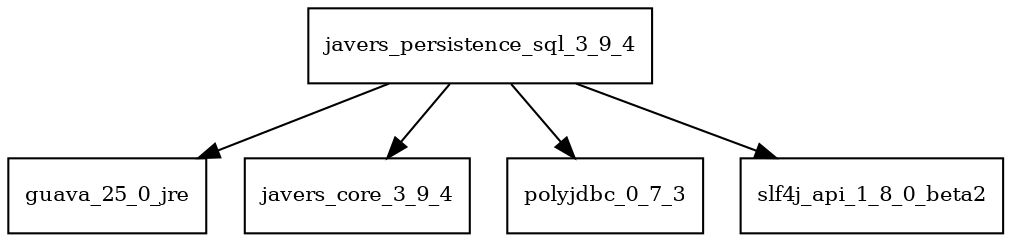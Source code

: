 digraph javers_persistence_sql_3_9_4_dependencies {
  node [shape = box, fontsize=10.0];
  javers_persistence_sql_3_9_4 -> guava_25_0_jre;
  javers_persistence_sql_3_9_4 -> javers_core_3_9_4;
  javers_persistence_sql_3_9_4 -> polyjdbc_0_7_3;
  javers_persistence_sql_3_9_4 -> slf4j_api_1_8_0_beta2;
}
